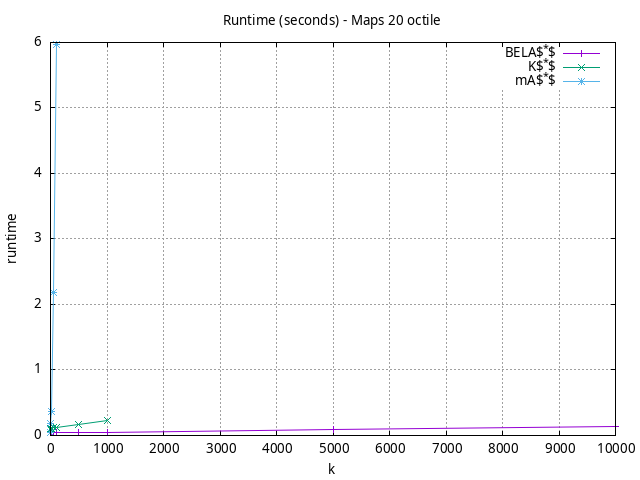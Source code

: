 #!/usr/bin/gnuplot
# -*- coding: utf-8 -*-
#
# results/maps/octile/20/random512-20.heuristic.octile.runtime.gnuplot
#
# Started on 04/02/2024 21:34:50
# Author: Carlos Linares López
set grid
set xlabel "k"
set ylabel "runtime"

set title "Runtime (seconds) - Maps 20 octile"

set terminal png enhanced font "Ariel,10"
set output 'random512-20.heuristic.octile.runtime.png'

plot "-" title "BELA$^*$"      with linesp, "-" title "K$^*$"      with linesp, "-" title "mA$^*$"      with linesp

	1 0.045372276999999996
	5 0.045958541000000006
	10 0.04665543100000002
	50 0.04774936800000001
	100 0.048002046
	500 0.050713206
	1000 0.052832369000000004
	5000 0.09583833200000001
	10000 0.13159605900000002
end
	1 0.08658212600000001
	5 0.10830728800000002
	10 0.11272949200000001
	50 0.12171498099999999
	100 0.129119591
	500 0.1719131
	1000 0.22980681
end
	1 0.039027403
	5 0.18109500999999997
	10 0.36921729999999997
	50 2.1781281000000003
	100 5.975811400000001
end
